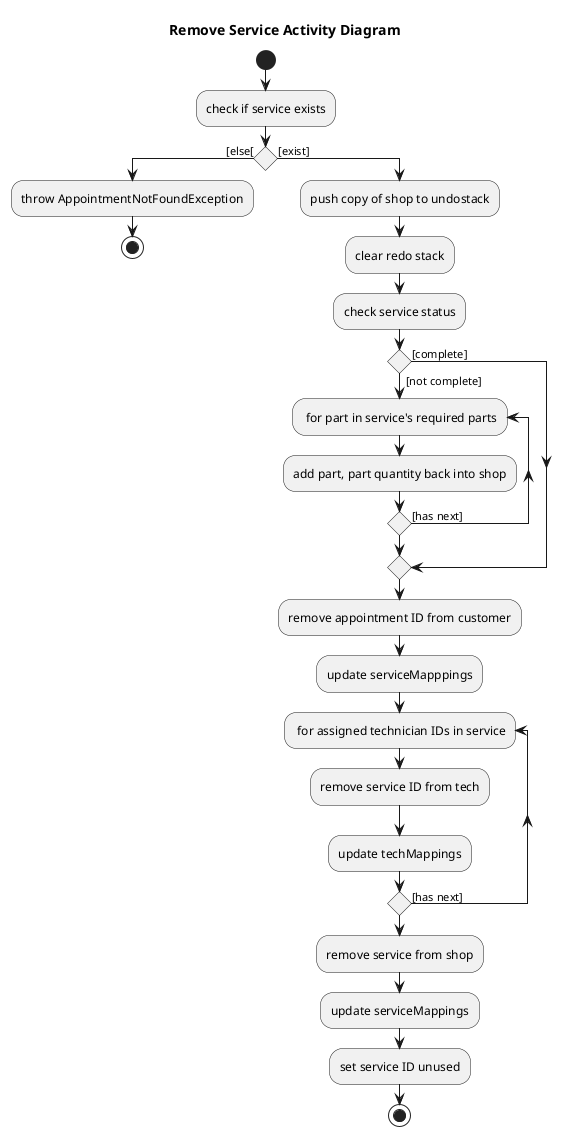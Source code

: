 @startuml
'https://plantuml.com/activity-diagram-beta

title Remove Service Activity Diagram
start
skinparam conditionStyle diamond
:check if service exists;
if () then ([else[)
    :throw AppointmentNotFoundException;
stop
else ([exist])
:push copy of shop to undostack;
:clear redo stack;
:check service status;
if () then ([not complete])
    repeat: for part in service's required parts
    :add part, part quantity back into shop;
    repeat while ([has next]);
    else ([complete])
endif
:remove appointment ID from customer;
:update serviceMapppings;
repeat: for assigned technician IDs in service;
    :remove service ID from tech;
    :update techMappings;
repeat while ([has next]);
:remove service from shop;
:update serviceMappings;
:set service ID unused;
stop
@enduml
